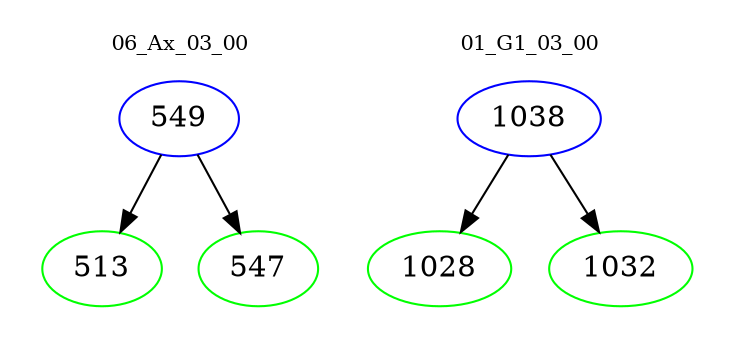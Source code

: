 digraph{
subgraph cluster_0 {
color = white
label = "06_Ax_03_00";
fontsize=10;
T0_549 [label="549", color="blue"]
T0_549 -> T0_513 [color="black"]
T0_513 [label="513", color="green"]
T0_549 -> T0_547 [color="black"]
T0_547 [label="547", color="green"]
}
subgraph cluster_1 {
color = white
label = "01_G1_03_00";
fontsize=10;
T1_1038 [label="1038", color="blue"]
T1_1038 -> T1_1028 [color="black"]
T1_1028 [label="1028", color="green"]
T1_1038 -> T1_1032 [color="black"]
T1_1032 [label="1032", color="green"]
}
}
